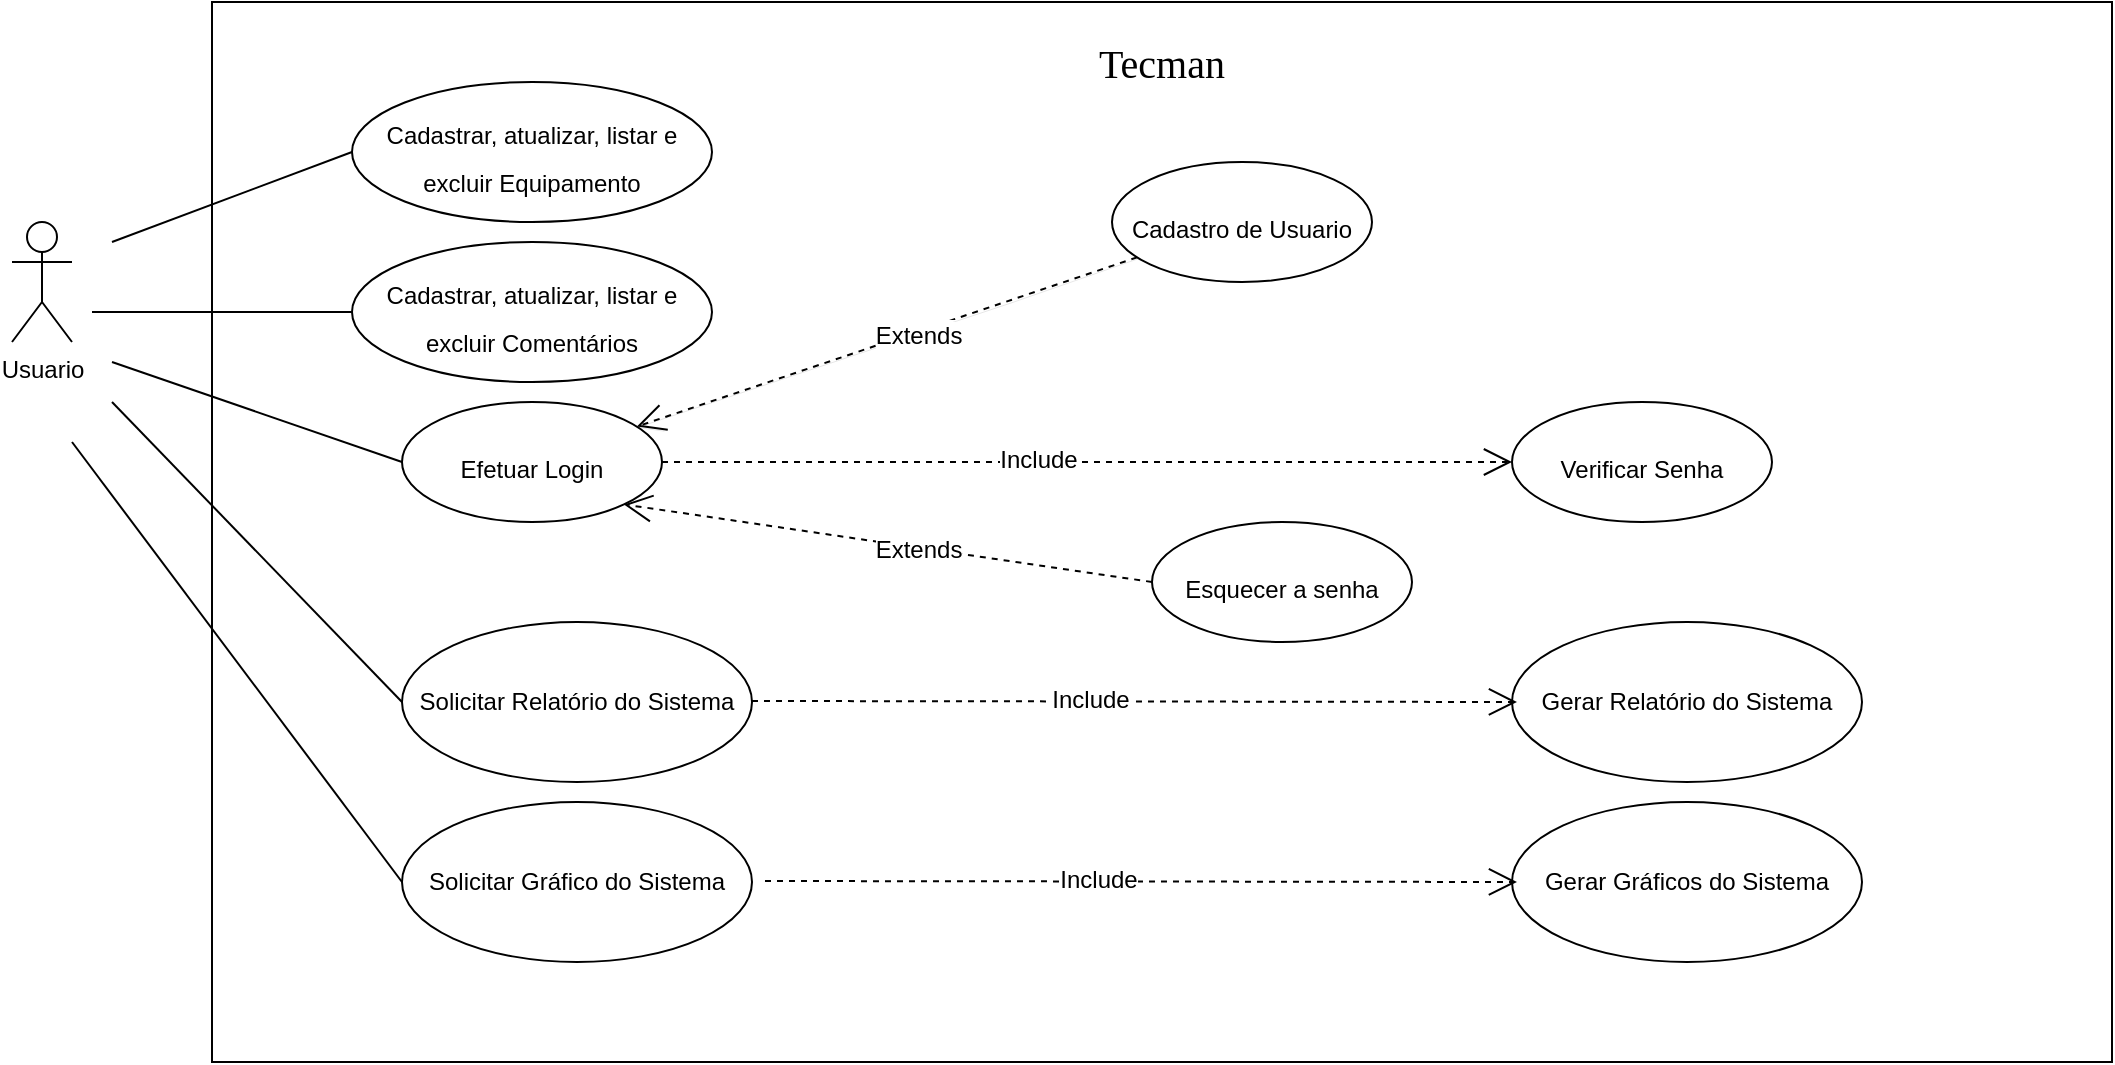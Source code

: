 <mxfile version="16.5.2" type="device"><diagram id="xzT3zvtwCpS0M0lKGGAE" name="DCU"><mxGraphModel dx="1423" dy="827" grid="1" gridSize="10" guides="1" tooltips="1" connect="1" arrows="1" fold="1" page="1" pageScale="1" pageWidth="827" pageHeight="1169" math="0" shadow="0"><root><mxCell id="0"/><mxCell id="1" parent="0"/><mxCell id="IK2WQf3e3VzNKNZy8KmJ-2" value="Usuario" style="shape=umlActor;verticalLabelPosition=bottom;verticalAlign=top;html=1;outlineConnect=0;" vertex="1" parent="1"><mxGeometry x="60" y="190" width="30" height="60" as="geometry"/></mxCell><mxCell id="IK2WQf3e3VzNKNZy8KmJ-6" value="&lt;p&gt;&lt;font style=&quot;font-size: 20px&quot; face=&quot;Verdana&quot;&gt;Tecman&lt;/font&gt;&lt;/p&gt;" style="rounded=0;whiteSpace=wrap;html=1;verticalAlign=top;" vertex="1" parent="1"><mxGeometry x="160" y="80" width="950" height="530" as="geometry"/></mxCell><mxCell id="IK2WQf3e3VzNKNZy8KmJ-13" value="&lt;font style=&quot;font-size: 12px&quot; face=&quot;Helvetica&quot;&gt;Cadastrar, atualizar, listar e excluir Equipamento&lt;/font&gt;" style="ellipse;whiteSpace=wrap;html=1;fontFamily=Verdana;fontSize=20;" vertex="1" parent="1"><mxGeometry x="230" y="120" width="180" height="70" as="geometry"/></mxCell><mxCell id="IK2WQf3e3VzNKNZy8KmJ-14" value="&lt;span style=&quot;font-family: &amp;#34;helvetica&amp;#34; ; font-size: 12px&quot;&gt;Cadastrar, atualizar, listar e excluir Comentários&lt;/span&gt;" style="ellipse;whiteSpace=wrap;html=1;fontFamily=Verdana;fontSize=20;" vertex="1" parent="1"><mxGeometry x="230" y="200" width="180" height="70" as="geometry"/></mxCell><mxCell id="IK2WQf3e3VzNKNZy8KmJ-15" value="&lt;font style=&quot;font-size: 12px&quot; face=&quot;Helvetica&quot;&gt;Efetuar Login&lt;/font&gt;" style="ellipse;whiteSpace=wrap;html=1;fontFamily=Verdana;fontSize=20;" vertex="1" parent="1"><mxGeometry x="255" y="280" width="130" height="60" as="geometry"/></mxCell><mxCell id="IK2WQf3e3VzNKNZy8KmJ-16" value="&lt;font style=&quot;font-size: 12px&quot; face=&quot;Helvetica&quot;&gt;Verificar Senha&lt;/font&gt;" style="ellipse;whiteSpace=wrap;html=1;fontFamily=Verdana;fontSize=20;" vertex="1" parent="1"><mxGeometry x="810" y="280" width="130" height="60" as="geometry"/></mxCell><mxCell id="IK2WQf3e3VzNKNZy8KmJ-17" value="&lt;font style=&quot;font-size: 12px&quot; face=&quot;Helvetica&quot;&gt;Cadastro de Usuario&lt;/font&gt;" style="ellipse;whiteSpace=wrap;html=1;fontFamily=Verdana;fontSize=20;" vertex="1" parent="1"><mxGeometry x="610" y="160" width="130" height="60" as="geometry"/></mxCell><mxCell id="IK2WQf3e3VzNKNZy8KmJ-19" value="&lt;font style=&quot;font-size: 12px&quot; face=&quot;Helvetica&quot;&gt;Esquecer a senha&lt;/font&gt;" style="ellipse;whiteSpace=wrap;html=1;fontFamily=Verdana;fontSize=20;" vertex="1" parent="1"><mxGeometry x="630" y="340" width="130" height="60" as="geometry"/></mxCell><mxCell id="IK2WQf3e3VzNKNZy8KmJ-23" value="" style="endArrow=open;dashed=1;endFill=0;endSize=12;html=1;rounded=0;fontFamily=Helvetica;fontSize=12;" edge="1" parent="1" source="IK2WQf3e3VzNKNZy8KmJ-17" target="IK2WQf3e3VzNKNZy8KmJ-15"><mxGeometry width="160" relative="1" as="geometry"><mxPoint x="390" y="340" as="sourcePoint"/><mxPoint x="550" y="340" as="targetPoint"/></mxGeometry></mxCell><mxCell id="IK2WQf3e3VzNKNZy8KmJ-24" value="Extends" style="edgeLabel;html=1;align=center;verticalAlign=middle;resizable=0;points=[];fontSize=12;fontFamily=Helvetica;" vertex="1" connectable="0" parent="IK2WQf3e3VzNKNZy8KmJ-23"><mxGeometry x="-0.116" y="1" relative="1" as="geometry"><mxPoint as="offset"/></mxGeometry></mxCell><mxCell id="IK2WQf3e3VzNKNZy8KmJ-25" value="" style="endArrow=open;dashed=1;endFill=0;endSize=12;html=1;rounded=0;fontFamily=Helvetica;fontSize=12;strokeWidth=0;" edge="1" parent="1" source="IK2WQf3e3VzNKNZy8KmJ-17" target="IK2WQf3e3VzNKNZy8KmJ-15"><mxGeometry width="160" relative="1" as="geometry"><mxPoint x="622.545" y="207.717" as="sourcePoint"/><mxPoint x="372.44" y="292.274" as="targetPoint"/><Array as="points"><mxPoint x="560" y="230"/></Array></mxGeometry></mxCell><mxCell id="IK2WQf3e3VzNKNZy8KmJ-26" value="Extends" style="edgeLabel;html=1;align=center;verticalAlign=middle;resizable=0;points=[];fontSize=12;fontFamily=Helvetica;" vertex="1" connectable="0" parent="IK2WQf3e3VzNKNZy8KmJ-25"><mxGeometry x="-0.116" y="1" relative="1" as="geometry"><mxPoint as="offset"/></mxGeometry></mxCell><mxCell id="IK2WQf3e3VzNKNZy8KmJ-27" value="" style="endArrow=open;dashed=1;endFill=0;endSize=12;html=1;rounded=0;fontFamily=Helvetica;fontSize=12;entryX=0;entryY=0.5;entryDx=0;entryDy=0;exitX=1;exitY=0.5;exitDx=0;exitDy=0;" edge="1" parent="1" source="IK2WQf3e3VzNKNZy8KmJ-15" target="IK2WQf3e3VzNKNZy8KmJ-16"><mxGeometry width="160" relative="1" as="geometry"><mxPoint x="633.09" y="218.056" as="sourcePoint"/><mxPoint x="382.694" y="302.435" as="targetPoint"/><Array as="points"/></mxGeometry></mxCell><mxCell id="IK2WQf3e3VzNKNZy8KmJ-28" value="Include" style="edgeLabel;html=1;align=center;verticalAlign=middle;resizable=0;points=[];fontSize=12;fontFamily=Helvetica;" vertex="1" connectable="0" parent="IK2WQf3e3VzNKNZy8KmJ-27"><mxGeometry x="-0.116" y="1" relative="1" as="geometry"><mxPoint as="offset"/></mxGeometry></mxCell><mxCell id="IK2WQf3e3VzNKNZy8KmJ-33" value="" style="endArrow=none;html=1;rounded=0;fontFamily=Helvetica;fontSize=12;strokeWidth=1;entryX=0;entryY=0.5;entryDx=0;entryDy=0;" edge="1" parent="1" target="IK2WQf3e3VzNKNZy8KmJ-13"><mxGeometry width="50" height="50" relative="1" as="geometry"><mxPoint x="110" y="200" as="sourcePoint"/><mxPoint x="220" y="160" as="targetPoint"/></mxGeometry></mxCell><mxCell id="IK2WQf3e3VzNKNZy8KmJ-34" value="" style="endArrow=none;html=1;rounded=0;fontFamily=Helvetica;fontSize=12;strokeWidth=1;entryX=0;entryY=0.5;entryDx=0;entryDy=0;" edge="1" parent="1" target="IK2WQf3e3VzNKNZy8KmJ-14"><mxGeometry width="50" height="50" relative="1" as="geometry"><mxPoint x="100" y="235" as="sourcePoint"/><mxPoint x="220" y="230" as="targetPoint"/></mxGeometry></mxCell><mxCell id="IK2WQf3e3VzNKNZy8KmJ-37" value="" style="endArrow=none;html=1;rounded=0;fontFamily=Helvetica;fontSize=12;strokeWidth=1;entryX=0;entryY=0.5;entryDx=0;entryDy=0;" edge="1" parent="1" target="IK2WQf3e3VzNKNZy8KmJ-15"><mxGeometry width="50" height="50" relative="1" as="geometry"><mxPoint x="110" y="260" as="sourcePoint"/><mxPoint x="120" y="300" as="targetPoint"/></mxGeometry></mxCell><mxCell id="IK2WQf3e3VzNKNZy8KmJ-38" value="Gerar Relatório do Sistema" style="ellipse;whiteSpace=wrap;html=1;fontFamily=Helvetica;fontSize=12;" vertex="1" parent="1"><mxGeometry x="810" y="390" width="175" height="80" as="geometry"/></mxCell><mxCell id="IK2WQf3e3VzNKNZy8KmJ-39" value="Gerar Gráficos do Sistema" style="ellipse;whiteSpace=wrap;html=1;fontFamily=Helvetica;fontSize=12;" vertex="1" parent="1"><mxGeometry x="810" y="480" width="175" height="80" as="geometry"/></mxCell><mxCell id="IK2WQf3e3VzNKNZy8KmJ-40" value="Solicitar Relatório do Sistema" style="ellipse;whiteSpace=wrap;html=1;fontFamily=Helvetica;fontSize=12;" vertex="1" parent="1"><mxGeometry x="255" y="390" width="175" height="80" as="geometry"/></mxCell><mxCell id="IK2WQf3e3VzNKNZy8KmJ-41" value="Solicitar Gráfico do Sistema" style="ellipse;whiteSpace=wrap;html=1;fontFamily=Helvetica;fontSize=12;" vertex="1" parent="1"><mxGeometry x="255" y="480" width="175" height="80" as="geometry"/></mxCell><mxCell id="IK2WQf3e3VzNKNZy8KmJ-42" value="" style="endArrow=open;dashed=1;endFill=0;endSize=12;html=1;rounded=0;fontFamily=Helvetica;fontSize=12;exitX=1;exitY=0.5;exitDx=0;exitDy=0;" edge="1" parent="1"><mxGeometry width="160" relative="1" as="geometry"><mxPoint x="430" y="429.5" as="sourcePoint"/><mxPoint x="812.5" y="430" as="targetPoint"/><Array as="points"/></mxGeometry></mxCell><mxCell id="IK2WQf3e3VzNKNZy8KmJ-43" value="Include" style="edgeLabel;html=1;align=center;verticalAlign=middle;resizable=0;points=[];fontSize=12;fontFamily=Helvetica;" vertex="1" connectable="0" parent="IK2WQf3e3VzNKNZy8KmJ-42"><mxGeometry x="-0.116" y="1" relative="1" as="geometry"><mxPoint as="offset"/></mxGeometry></mxCell><mxCell id="IK2WQf3e3VzNKNZy8KmJ-44" value="" style="endArrow=open;dashed=1;endFill=0;endSize=12;html=1;rounded=0;fontFamily=Helvetica;fontSize=12;exitX=1;exitY=0.5;exitDx=0;exitDy=0;" edge="1" parent="1"><mxGeometry width="160" relative="1" as="geometry"><mxPoint x="436.5" y="519.5" as="sourcePoint"/><mxPoint x="812.5" y="520" as="targetPoint"/><Array as="points"/></mxGeometry></mxCell><mxCell id="IK2WQf3e3VzNKNZy8KmJ-45" value="Include" style="edgeLabel;html=1;align=center;verticalAlign=middle;resizable=0;points=[];fontSize=12;fontFamily=Helvetica;" vertex="1" connectable="0" parent="IK2WQf3e3VzNKNZy8KmJ-44"><mxGeometry x="-0.116" y="1" relative="1" as="geometry"><mxPoint as="offset"/></mxGeometry></mxCell><mxCell id="IK2WQf3e3VzNKNZy8KmJ-46" value="" style="endArrow=open;dashed=1;endFill=0;endSize=12;html=1;rounded=0;fontFamily=Helvetica;fontSize=12;exitX=0;exitY=0.5;exitDx=0;exitDy=0;entryX=1;entryY=1;entryDx=0;entryDy=0;" edge="1" parent="1" source="IK2WQf3e3VzNKNZy8KmJ-19" target="IK2WQf3e3VzNKNZy8KmJ-15"><mxGeometry width="160" relative="1" as="geometry"><mxPoint x="610.0" y="359.996" as="sourcePoint"/><mxPoint x="359.604" y="444.375" as="targetPoint"/><Array as="points"/></mxGeometry></mxCell><mxCell id="IK2WQf3e3VzNKNZy8KmJ-47" value="Extends" style="edgeLabel;html=1;align=center;verticalAlign=middle;resizable=0;points=[];fontSize=12;fontFamily=Helvetica;" vertex="1" connectable="0" parent="IK2WQf3e3VzNKNZy8KmJ-46"><mxGeometry x="-0.116" y="1" relative="1" as="geometry"><mxPoint as="offset"/></mxGeometry></mxCell><mxCell id="IK2WQf3e3VzNKNZy8KmJ-51" value="" style="endArrow=none;html=1;rounded=0;fontFamily=Helvetica;fontSize=12;strokeWidth=1;entryX=0;entryY=0.5;entryDx=0;entryDy=0;" edge="1" parent="1" target="IK2WQf3e3VzNKNZy8KmJ-40"><mxGeometry width="50" height="50" relative="1" as="geometry"><mxPoint x="110" y="280" as="sourcePoint"/><mxPoint x="350" y="260" as="targetPoint"/></mxGeometry></mxCell><mxCell id="IK2WQf3e3VzNKNZy8KmJ-52" value="" style="endArrow=none;html=1;rounded=0;fontFamily=Helvetica;fontSize=12;strokeWidth=1;entryX=0;entryY=0.5;entryDx=0;entryDy=0;" edge="1" parent="1" target="IK2WQf3e3VzNKNZy8KmJ-41"><mxGeometry width="50" height="50" relative="1" as="geometry"><mxPoint x="90" y="300" as="sourcePoint"/><mxPoint x="350" y="260" as="targetPoint"/></mxGeometry></mxCell></root></mxGraphModel></diagram></mxfile>